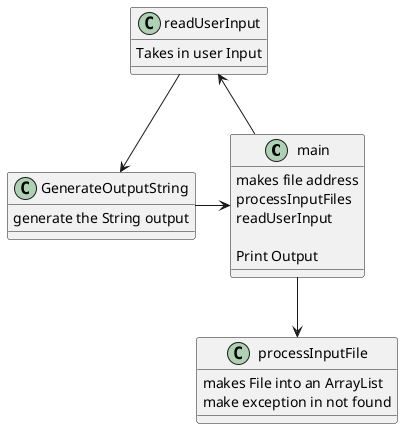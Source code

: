 @startuml
'https://plantuml.com/class-diagram

class main{
makes file address
processInputFiles
readUserInput

Print Output
}
class readUserInput{
Takes in user Input
}
class processInputFile{
makes File into an ArrayList
make exception in not found
}
class GenerateOutputString{
generate the String output
}

main-->processInputFile
main-->readUserInput
readUserInput->GenerateOutputString
GenerateOutputString->main
@enduml